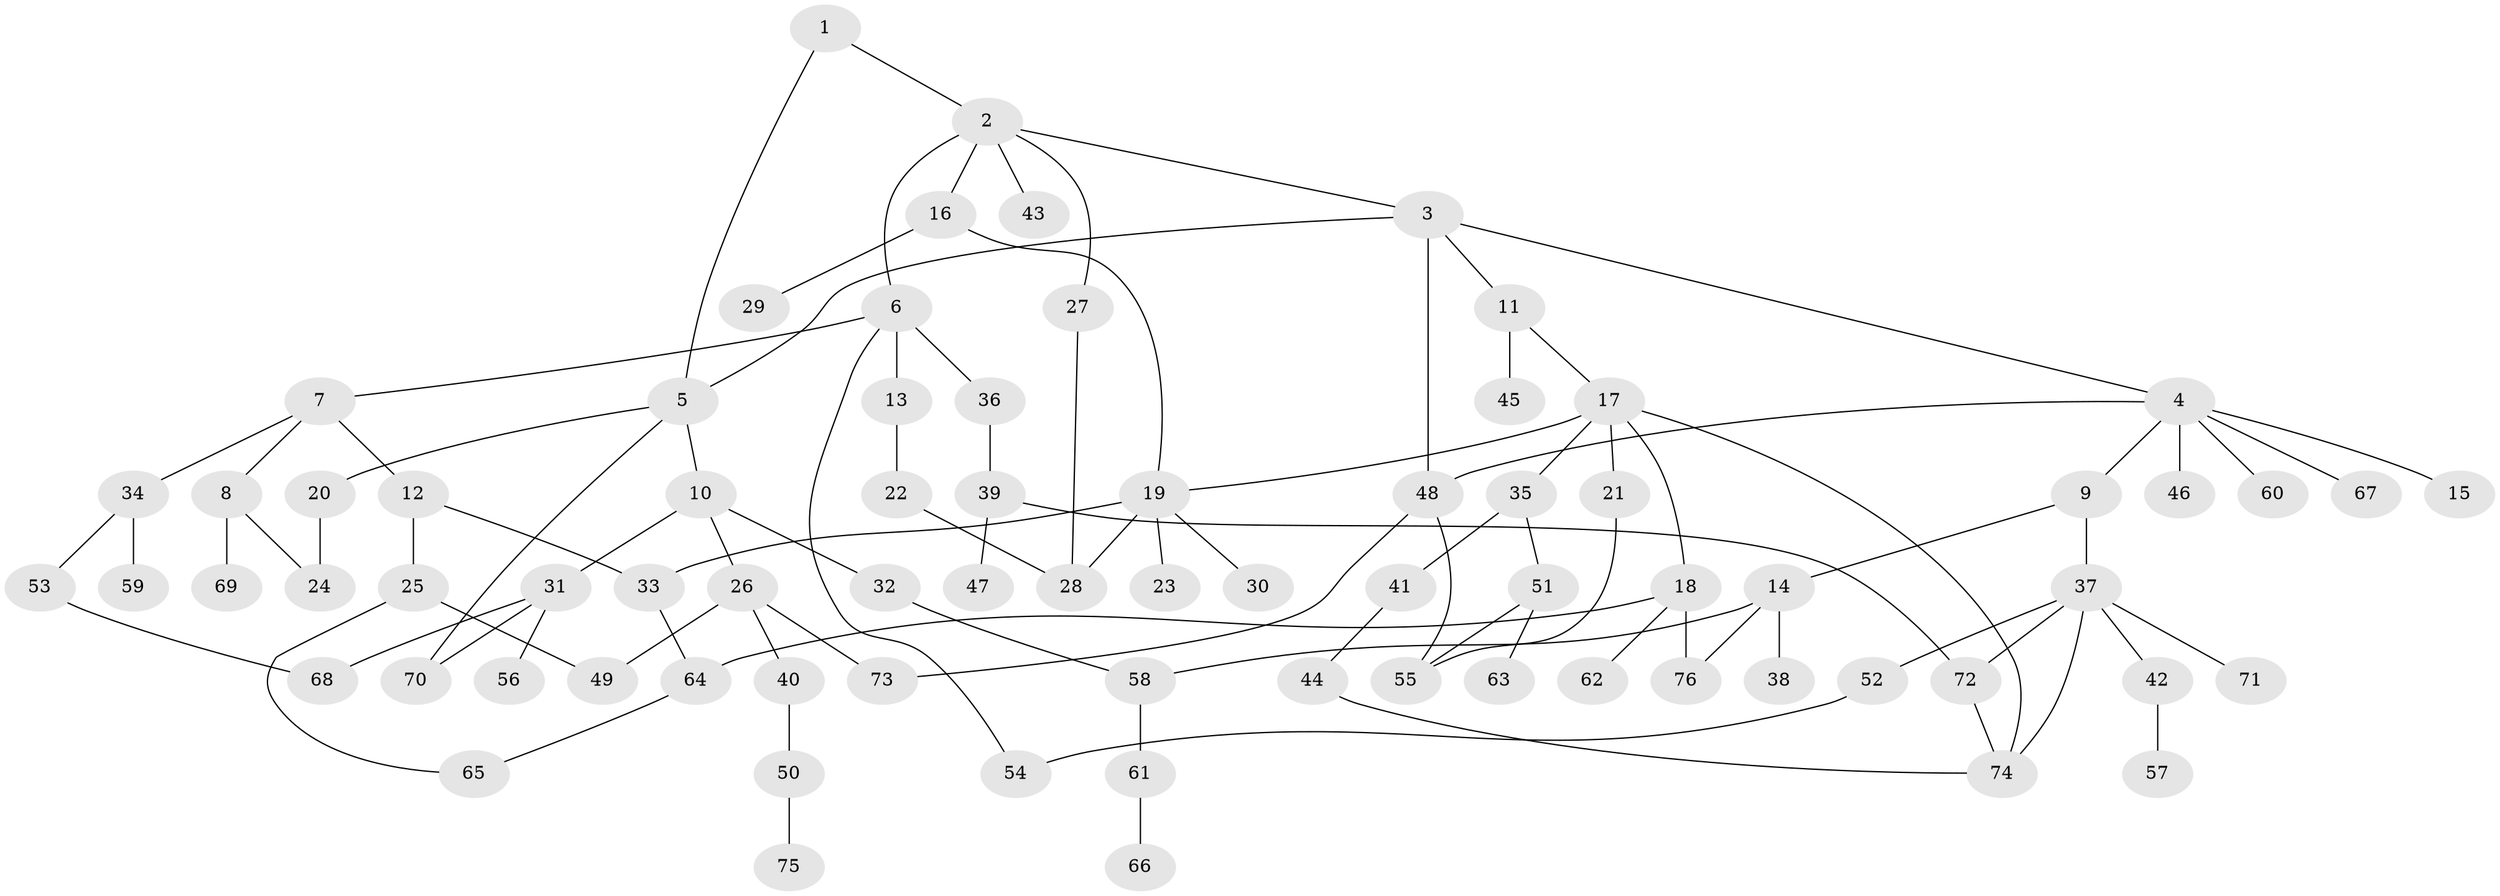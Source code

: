 // Generated by graph-tools (version 1.1) at 2025/25/03/09/25 03:25:28]
// undirected, 76 vertices, 97 edges
graph export_dot {
graph [start="1"]
  node [color=gray90,style=filled];
  1;
  2;
  3;
  4;
  5;
  6;
  7;
  8;
  9;
  10;
  11;
  12;
  13;
  14;
  15;
  16;
  17;
  18;
  19;
  20;
  21;
  22;
  23;
  24;
  25;
  26;
  27;
  28;
  29;
  30;
  31;
  32;
  33;
  34;
  35;
  36;
  37;
  38;
  39;
  40;
  41;
  42;
  43;
  44;
  45;
  46;
  47;
  48;
  49;
  50;
  51;
  52;
  53;
  54;
  55;
  56;
  57;
  58;
  59;
  60;
  61;
  62;
  63;
  64;
  65;
  66;
  67;
  68;
  69;
  70;
  71;
  72;
  73;
  74;
  75;
  76;
  1 -- 2;
  1 -- 5;
  2 -- 3;
  2 -- 6;
  2 -- 16;
  2 -- 27;
  2 -- 43;
  3 -- 4;
  3 -- 11;
  3 -- 48;
  3 -- 5;
  4 -- 9;
  4 -- 15;
  4 -- 46;
  4 -- 60;
  4 -- 67;
  4 -- 48;
  5 -- 10;
  5 -- 20;
  5 -- 70;
  6 -- 7;
  6 -- 13;
  6 -- 36;
  6 -- 54;
  7 -- 8;
  7 -- 12;
  7 -- 34;
  8 -- 24;
  8 -- 69;
  9 -- 14;
  9 -- 37;
  10 -- 26;
  10 -- 31;
  10 -- 32;
  11 -- 17;
  11 -- 45;
  12 -- 25;
  12 -- 33;
  13 -- 22;
  14 -- 38;
  14 -- 58;
  14 -- 76;
  16 -- 19;
  16 -- 29;
  17 -- 18;
  17 -- 21;
  17 -- 35;
  17 -- 19;
  17 -- 74;
  18 -- 62;
  18 -- 76;
  18 -- 64;
  19 -- 23;
  19 -- 30;
  19 -- 28;
  19 -- 33;
  20 -- 24;
  21 -- 55;
  22 -- 28;
  25 -- 65;
  25 -- 49;
  26 -- 40;
  26 -- 49;
  26 -- 73;
  27 -- 28;
  31 -- 56;
  31 -- 68;
  31 -- 70;
  32 -- 58;
  33 -- 64;
  34 -- 53;
  34 -- 59;
  35 -- 41;
  35 -- 51;
  36 -- 39;
  37 -- 42;
  37 -- 52;
  37 -- 71;
  37 -- 72;
  37 -- 74;
  39 -- 47;
  39 -- 72;
  40 -- 50;
  41 -- 44;
  42 -- 57;
  44 -- 74;
  48 -- 73;
  48 -- 55;
  50 -- 75;
  51 -- 55;
  51 -- 63;
  52 -- 54;
  53 -- 68;
  58 -- 61;
  61 -- 66;
  64 -- 65;
  72 -- 74;
}
